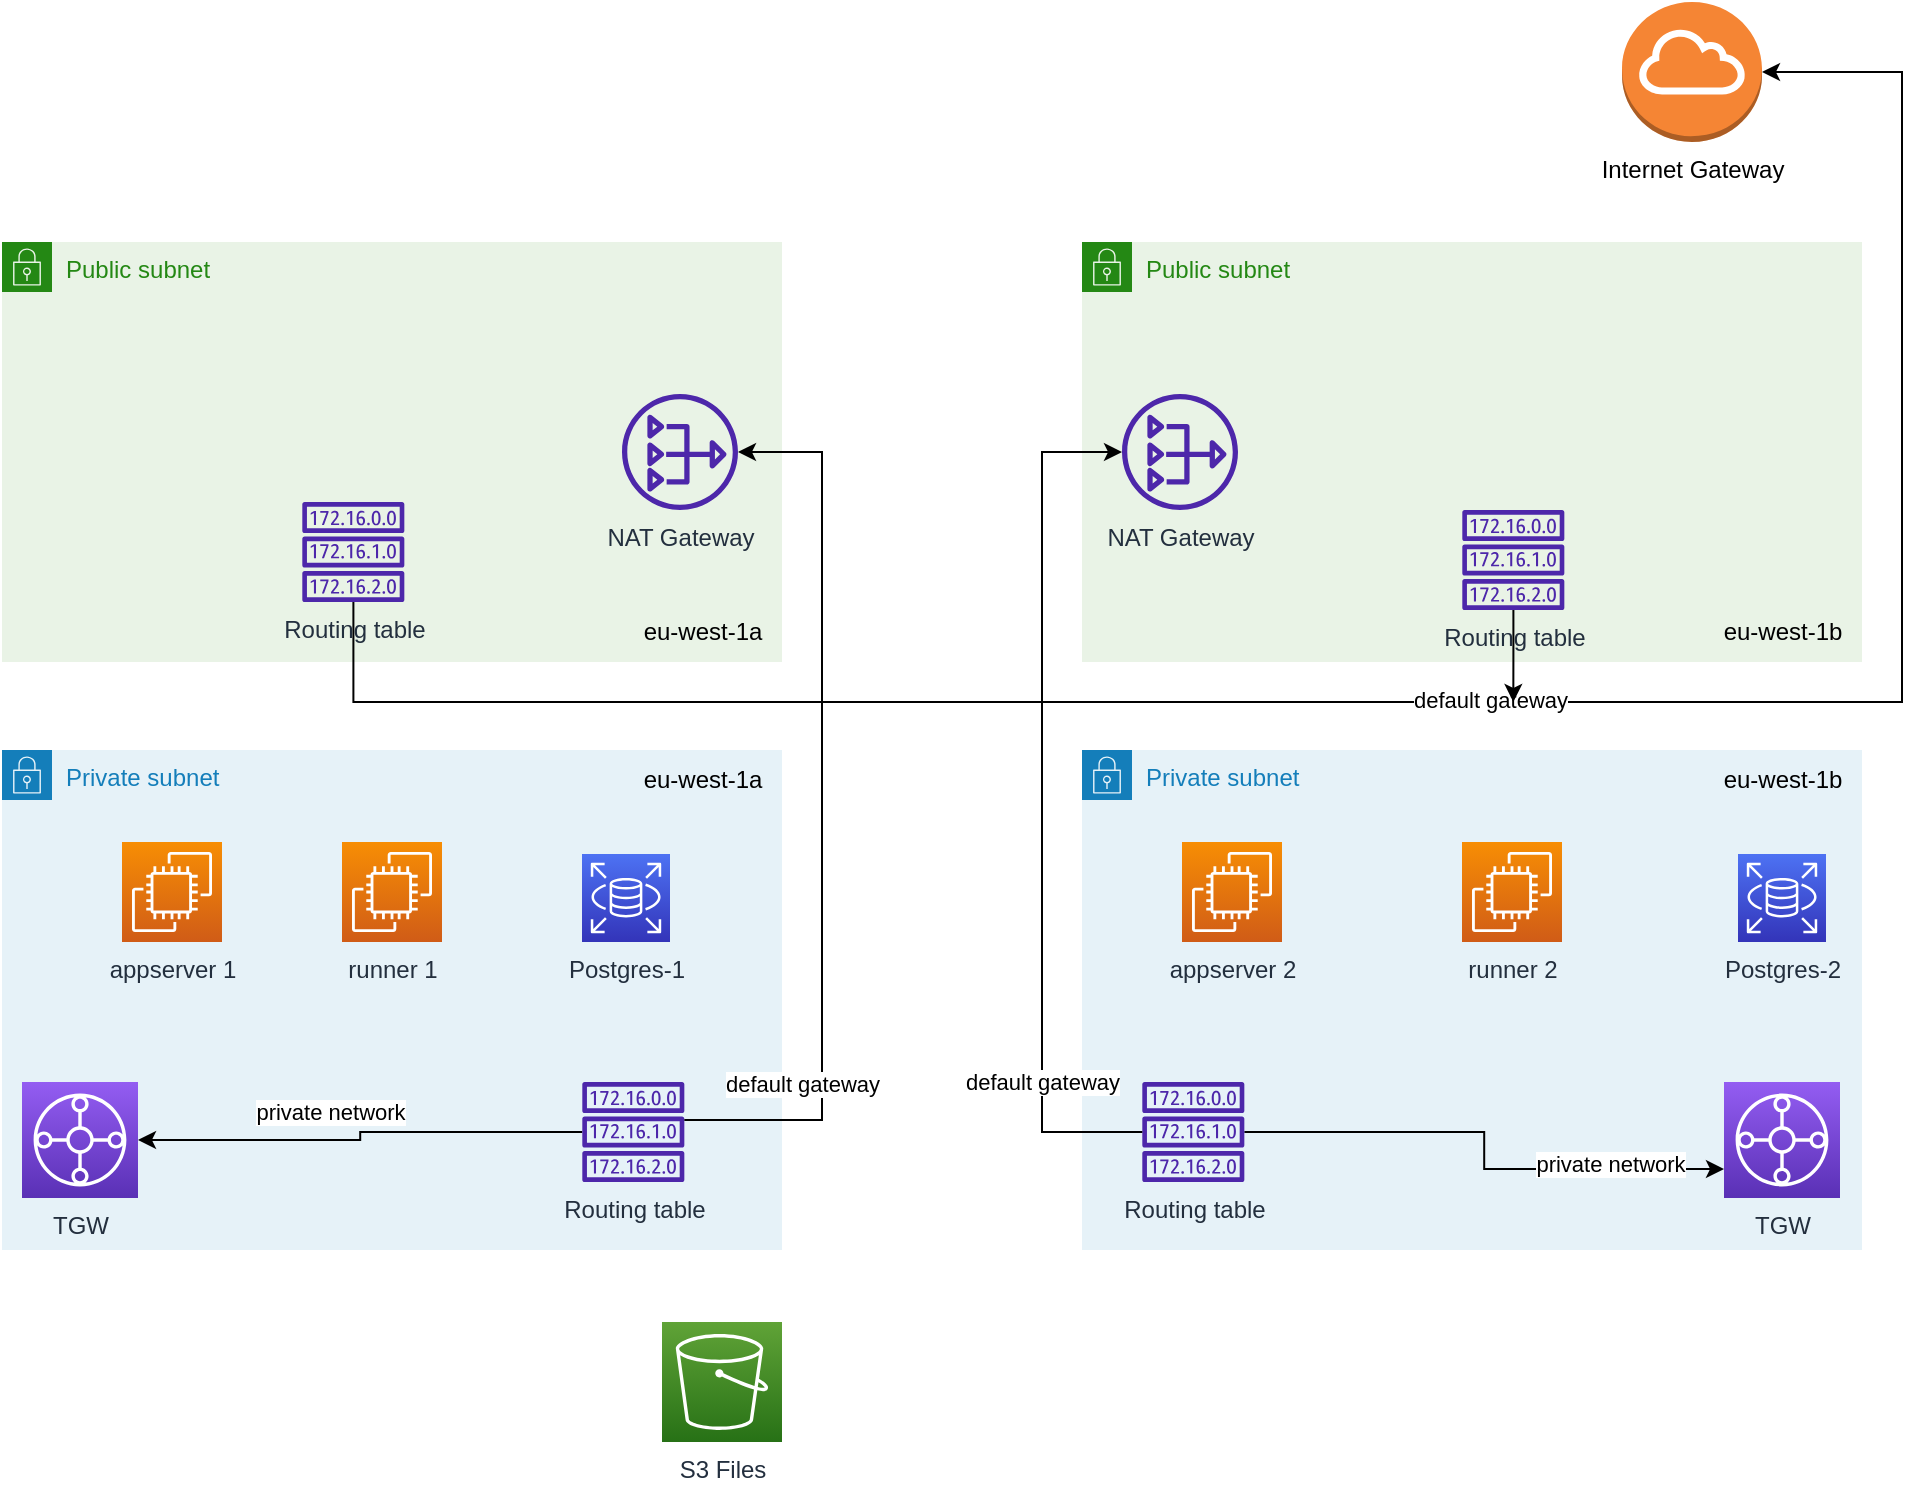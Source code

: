 <mxfile version="20.7.4" type="device"><diagram id="ghWnUvlWU0arlqfrSIHi" name="Page-1"><mxGraphModel dx="1482" dy="794" grid="1" gridSize="10" guides="1" tooltips="1" connect="1" arrows="1" fold="1" page="1" pageScale="1" pageWidth="1169" pageHeight="827" math="0" shadow="0"><root><mxCell id="0"/><mxCell id="1" parent="0"/><mxCell id="NrUv7lXtAKgj76SITVcw-3" value="Public subnet" style="points=[[0,0],[0.25,0],[0.5,0],[0.75,0],[1,0],[1,0.25],[1,0.5],[1,0.75],[1,1],[0.75,1],[0.5,1],[0.25,1],[0,1],[0,0.75],[0,0.5],[0,0.25]];outlineConnect=0;gradientColor=none;html=1;whiteSpace=wrap;fontSize=12;fontStyle=0;container=1;pointerEvents=0;collapsible=0;recursiveResize=0;shape=mxgraph.aws4.group;grIcon=mxgraph.aws4.group_security_group;grStroke=0;strokeColor=#248814;fillColor=#E9F3E6;verticalAlign=top;align=left;spacingLeft=30;fontColor=#248814;dashed=0;" parent="1" vertex="1"><mxGeometry x="660" y="160" width="390" height="210" as="geometry"/></mxCell><mxCell id="NrUv7lXtAKgj76SITVcw-6" value="eu-west-1b" style="text;html=1;align=center;verticalAlign=middle;resizable=0;points=[];autosize=1;strokeColor=none;fillColor=none;" parent="NrUv7lXtAKgj76SITVcw-3" vertex="1"><mxGeometry x="310" y="180" width="80" height="30" as="geometry"/></mxCell><mxCell id="NrUv7lXtAKgj76SITVcw-12" value="NAT Gateway" style="sketch=0;outlineConnect=0;fontColor=#232F3E;gradientColor=none;fillColor=#4D27AA;strokeColor=none;dashed=0;verticalLabelPosition=bottom;verticalAlign=top;align=center;html=1;fontSize=12;fontStyle=0;aspect=fixed;pointerEvents=1;shape=mxgraph.aws4.nat_gateway;" parent="NrUv7lXtAKgj76SITVcw-3" vertex="1"><mxGeometry x="20" y="76" width="58" height="58" as="geometry"/></mxCell><mxCell id="NrUv7lXtAKgj76SITVcw-22" value="Routing table" style="sketch=0;outlineConnect=0;fontColor=#232F3E;gradientColor=none;fillColor=#4D27AA;strokeColor=none;dashed=0;verticalLabelPosition=bottom;verticalAlign=top;align=center;html=1;fontSize=12;fontStyle=0;aspect=fixed;pointerEvents=1;shape=mxgraph.aws4.route_table;" parent="NrUv7lXtAKgj76SITVcw-3" vertex="1"><mxGeometry x="190" y="134" width="51.32" height="50" as="geometry"/></mxCell><mxCell id="NrUv7lXtAKgj76SITVcw-4" value="Public subnet" style="points=[[0,0],[0.25,0],[0.5,0],[0.75,0],[1,0],[1,0.25],[1,0.5],[1,0.75],[1,1],[0.75,1],[0.5,1],[0.25,1],[0,1],[0,0.75],[0,0.5],[0,0.25]];outlineConnect=0;gradientColor=none;html=1;whiteSpace=wrap;fontSize=12;fontStyle=0;container=1;pointerEvents=0;collapsible=0;recursiveResize=0;shape=mxgraph.aws4.group;grIcon=mxgraph.aws4.group_security_group;grStroke=0;strokeColor=#248814;fillColor=#E9F3E6;verticalAlign=top;align=left;spacingLeft=30;fontColor=#248814;dashed=0;" parent="1" vertex="1"><mxGeometry x="120" y="160" width="390" height="210" as="geometry"/></mxCell><mxCell id="NrUv7lXtAKgj76SITVcw-5" value="eu-west-1a" style="text;html=1;align=center;verticalAlign=middle;resizable=0;points=[];autosize=1;strokeColor=none;fillColor=none;" parent="NrUv7lXtAKgj76SITVcw-4" vertex="1"><mxGeometry x="310" y="180" width="80" height="30" as="geometry"/></mxCell><mxCell id="NrUv7lXtAKgj76SITVcw-11" value="NAT Gateway" style="sketch=0;outlineConnect=0;fontColor=#232F3E;gradientColor=none;fillColor=#4D27AA;strokeColor=none;dashed=0;verticalLabelPosition=bottom;verticalAlign=top;align=center;html=1;fontSize=12;fontStyle=0;aspect=fixed;pointerEvents=1;shape=mxgraph.aws4.nat_gateway;" parent="NrUv7lXtAKgj76SITVcw-4" vertex="1"><mxGeometry x="310" y="76" width="58" height="58" as="geometry"/></mxCell><mxCell id="NrUv7lXtAKgj76SITVcw-21" value="Routing table" style="sketch=0;outlineConnect=0;fontColor=#232F3E;gradientColor=none;fillColor=#4D27AA;strokeColor=none;dashed=0;verticalLabelPosition=bottom;verticalAlign=top;align=center;html=1;fontSize=12;fontStyle=0;aspect=fixed;pointerEvents=1;shape=mxgraph.aws4.route_table;" parent="NrUv7lXtAKgj76SITVcw-4" vertex="1"><mxGeometry x="150" y="130" width="51.32" height="50" as="geometry"/></mxCell><mxCell id="NrUv7lXtAKgj76SITVcw-7" value="Private subnet" style="points=[[0,0],[0.25,0],[0.5,0],[0.75,0],[1,0],[1,0.25],[1,0.5],[1,0.75],[1,1],[0.75,1],[0.5,1],[0.25,1],[0,1],[0,0.75],[0,0.5],[0,0.25]];outlineConnect=0;gradientColor=none;html=1;whiteSpace=wrap;fontSize=12;fontStyle=0;container=1;pointerEvents=0;collapsible=0;recursiveResize=0;shape=mxgraph.aws4.group;grIcon=mxgraph.aws4.group_security_group;grStroke=0;strokeColor=#147EBA;fillColor=#E6F2F8;verticalAlign=top;align=left;spacingLeft=30;fontColor=#147EBA;dashed=0;" parent="1" vertex="1"><mxGeometry x="120" y="414" width="390" height="250" as="geometry"/></mxCell><mxCell id="NrUv7lXtAKgj76SITVcw-8" value="eu-west-1a" style="text;html=1;align=center;verticalAlign=middle;resizable=0;points=[];autosize=1;strokeColor=none;fillColor=none;" parent="NrUv7lXtAKgj76SITVcw-7" vertex="1"><mxGeometry x="310" width="80" height="30" as="geometry"/></mxCell><mxCell id="NrUv7lXtAKgj76SITVcw-13" value="TGW" style="sketch=0;points=[[0,0,0],[0.25,0,0],[0.5,0,0],[0.75,0,0],[1,0,0],[0,1,0],[0.25,1,0],[0.5,1,0],[0.75,1,0],[1,1,0],[0,0.25,0],[0,0.5,0],[0,0.75,0],[1,0.25,0],[1,0.5,0],[1,0.75,0]];outlineConnect=0;fontColor=#232F3E;gradientColor=#945DF2;gradientDirection=north;fillColor=#5A30B5;strokeColor=#ffffff;dashed=0;verticalLabelPosition=bottom;verticalAlign=top;align=center;html=1;fontSize=12;fontStyle=0;aspect=fixed;shape=mxgraph.aws4.resourceIcon;resIcon=mxgraph.aws4.transit_gateway;" parent="NrUv7lXtAKgj76SITVcw-7" vertex="1"><mxGeometry x="10" y="166" width="58" height="58" as="geometry"/></mxCell><mxCell id="NrUv7lXtAKgj76SITVcw-34" style="edgeStyle=orthogonalEdgeStyle;rounded=0;orthogonalLoop=1;jettySize=auto;html=1;" parent="NrUv7lXtAKgj76SITVcw-7" source="NrUv7lXtAKgj76SITVcw-19" target="NrUv7lXtAKgj76SITVcw-13" edge="1"><mxGeometry relative="1" as="geometry"/></mxCell><mxCell id="NrUv7lXtAKgj76SITVcw-35" value="private network" style="edgeLabel;html=1;align=center;verticalAlign=middle;resizable=0;points=[];" parent="NrUv7lXtAKgj76SITVcw-34" vertex="1" connectable="0"><mxGeometry x="0.318" y="-1" relative="1" as="geometry"><mxPoint x="19" y="-13" as="offset"/></mxGeometry></mxCell><mxCell id="NrUv7lXtAKgj76SITVcw-19" value="Routing table" style="sketch=0;outlineConnect=0;fontColor=#232F3E;gradientColor=none;fillColor=#4D27AA;strokeColor=none;dashed=0;verticalLabelPosition=bottom;verticalAlign=top;align=center;html=1;fontSize=12;fontStyle=0;aspect=fixed;pointerEvents=1;shape=mxgraph.aws4.route_table;" parent="NrUv7lXtAKgj76SITVcw-7" vertex="1"><mxGeometry x="290" y="166" width="51.32" height="50" as="geometry"/></mxCell><mxCell id="sYDybeP76SaTH93qECxK-1" value="Postgres-1" style="sketch=0;points=[[0,0,0],[0.25,0,0],[0.5,0,0],[0.75,0,0],[1,0,0],[0,1,0],[0.25,1,0],[0.5,1,0],[0.75,1,0],[1,1,0],[0,0.25,0],[0,0.5,0],[0,0.75,0],[1,0.25,0],[1,0.5,0],[1,0.75,0]];outlineConnect=0;fontColor=#232F3E;gradientColor=#4D72F3;gradientDirection=north;fillColor=#3334B9;strokeColor=#ffffff;dashed=0;verticalLabelPosition=bottom;verticalAlign=top;align=center;html=1;fontSize=12;fontStyle=0;aspect=fixed;shape=mxgraph.aws4.resourceIcon;resIcon=mxgraph.aws4.rds;" parent="NrUv7lXtAKgj76SITVcw-7" vertex="1"><mxGeometry x="290" y="52" width="44" height="44" as="geometry"/></mxCell><mxCell id="D5OkNVy11XL2HpN9e6aN-1" value="appserver 1" style="sketch=0;points=[[0,0,0],[0.25,0,0],[0.5,0,0],[0.75,0,0],[1,0,0],[0,1,0],[0.25,1,0],[0.5,1,0],[0.75,1,0],[1,1,0],[0,0.25,0],[0,0.5,0],[0,0.75,0],[1,0.25,0],[1,0.5,0],[1,0.75,0]];outlineConnect=0;fontColor=#232F3E;gradientColor=#F78E04;gradientDirection=north;fillColor=#D05C17;strokeColor=#ffffff;dashed=0;verticalLabelPosition=bottom;verticalAlign=top;align=center;html=1;fontSize=12;fontStyle=0;aspect=fixed;shape=mxgraph.aws4.resourceIcon;resIcon=mxgraph.aws4.ec2;" vertex="1" parent="NrUv7lXtAKgj76SITVcw-7"><mxGeometry x="60" y="46" width="50" height="50" as="geometry"/></mxCell><mxCell id="D5OkNVy11XL2HpN9e6aN-2" value="runner 1" style="sketch=0;points=[[0,0,0],[0.25,0,0],[0.5,0,0],[0.75,0,0],[1,0,0],[0,1,0],[0.25,1,0],[0.5,1,0],[0.75,1,0],[1,1,0],[0,0.25,0],[0,0.5,0],[0,0.75,0],[1,0.25,0],[1,0.5,0],[1,0.75,0]];outlineConnect=0;fontColor=#232F3E;gradientColor=#F78E04;gradientDirection=north;fillColor=#D05C17;strokeColor=#ffffff;dashed=0;verticalLabelPosition=bottom;verticalAlign=top;align=center;html=1;fontSize=12;fontStyle=0;aspect=fixed;shape=mxgraph.aws4.resourceIcon;resIcon=mxgraph.aws4.ec2;" vertex="1" parent="NrUv7lXtAKgj76SITVcw-7"><mxGeometry x="170" y="46" width="50" height="50" as="geometry"/></mxCell><mxCell id="NrUv7lXtAKgj76SITVcw-9" value="Private subnet" style="points=[[0,0],[0.25,0],[0.5,0],[0.75,0],[1,0],[1,0.25],[1,0.5],[1,0.75],[1,1],[0.75,1],[0.5,1],[0.25,1],[0,1],[0,0.75],[0,0.5],[0,0.25]];outlineConnect=0;gradientColor=none;html=1;whiteSpace=wrap;fontSize=12;fontStyle=0;container=1;pointerEvents=0;collapsible=0;recursiveResize=0;shape=mxgraph.aws4.group;grIcon=mxgraph.aws4.group_security_group;grStroke=0;strokeColor=#147EBA;fillColor=#E6F2F8;verticalAlign=top;align=left;spacingLeft=30;fontColor=#147EBA;dashed=0;" parent="1" vertex="1"><mxGeometry x="660" y="414" width="390" height="250" as="geometry"/></mxCell><mxCell id="NrUv7lXtAKgj76SITVcw-10" value="eu-west-1b" style="text;html=1;align=center;verticalAlign=middle;resizable=0;points=[];autosize=1;strokeColor=none;fillColor=none;" parent="NrUv7lXtAKgj76SITVcw-9" vertex="1"><mxGeometry x="310" width="80" height="30" as="geometry"/></mxCell><mxCell id="NrUv7lXtAKgj76SITVcw-14" value="TGW" style="sketch=0;points=[[0,0,0],[0.25,0,0],[0.5,0,0],[0.75,0,0],[1,0,0],[0,1,0],[0.25,1,0],[0.5,1,0],[0.75,1,0],[1,1,0],[0,0.25,0],[0,0.5,0],[0,0.75,0],[1,0.25,0],[1,0.5,0],[1,0.75,0]];outlineConnect=0;fontColor=#232F3E;gradientColor=#945DF2;gradientDirection=north;fillColor=#5A30B5;strokeColor=#ffffff;dashed=0;verticalLabelPosition=bottom;verticalAlign=top;align=center;html=1;fontSize=12;fontStyle=0;aspect=fixed;shape=mxgraph.aws4.resourceIcon;resIcon=mxgraph.aws4.transit_gateway;" parent="NrUv7lXtAKgj76SITVcw-9" vertex="1"><mxGeometry x="321" y="166" width="58" height="58" as="geometry"/></mxCell><mxCell id="NrUv7lXtAKgj76SITVcw-30" style="edgeStyle=orthogonalEdgeStyle;rounded=0;orthogonalLoop=1;jettySize=auto;html=1;entryX=0;entryY=0.75;entryDx=0;entryDy=0;entryPerimeter=0;" parent="NrUv7lXtAKgj76SITVcw-9" source="NrUv7lXtAKgj76SITVcw-20" target="NrUv7lXtAKgj76SITVcw-14" edge="1"><mxGeometry relative="1" as="geometry"/></mxCell><mxCell id="NrUv7lXtAKgj76SITVcw-31" value="private network" style="edgeLabel;html=1;align=center;verticalAlign=middle;resizable=0;points=[];" parent="NrUv7lXtAKgj76SITVcw-30" vertex="1" connectable="0"><mxGeometry x="0.409" relative="1" as="geometry"><mxPoint x="19" y="-3" as="offset"/></mxGeometry></mxCell><mxCell id="NrUv7lXtAKgj76SITVcw-20" value="Routing table" style="sketch=0;outlineConnect=0;fontColor=#232F3E;gradientColor=none;fillColor=#4D27AA;strokeColor=none;dashed=0;verticalLabelPosition=bottom;verticalAlign=top;align=center;html=1;fontSize=12;fontStyle=0;aspect=fixed;pointerEvents=1;shape=mxgraph.aws4.route_table;" parent="NrUv7lXtAKgj76SITVcw-9" vertex="1"><mxGeometry x="30" y="166" width="51.32" height="50" as="geometry"/></mxCell><mxCell id="sYDybeP76SaTH93qECxK-2" value="Postgres-2" style="sketch=0;points=[[0,0,0],[0.25,0,0],[0.5,0,0],[0.75,0,0],[1,0,0],[0,1,0],[0.25,1,0],[0.5,1,0],[0.75,1,0],[1,1,0],[0,0.25,0],[0,0.5,0],[0,0.75,0],[1,0.25,0],[1,0.5,0],[1,0.75,0]];outlineConnect=0;fontColor=#232F3E;gradientColor=#4D72F3;gradientDirection=north;fillColor=#3334B9;strokeColor=#ffffff;dashed=0;verticalLabelPosition=bottom;verticalAlign=top;align=center;html=1;fontSize=12;fontStyle=0;aspect=fixed;shape=mxgraph.aws4.resourceIcon;resIcon=mxgraph.aws4.rds;" parent="NrUv7lXtAKgj76SITVcw-9" vertex="1"><mxGeometry x="328" y="52" width="44" height="44" as="geometry"/></mxCell><mxCell id="D5OkNVy11XL2HpN9e6aN-3" value="appserver 2" style="sketch=0;points=[[0,0,0],[0.25,0,0],[0.5,0,0],[0.75,0,0],[1,0,0],[0,1,0],[0.25,1,0],[0.5,1,0],[0.75,1,0],[1,1,0],[0,0.25,0],[0,0.5,0],[0,0.75,0],[1,0.25,0],[1,0.5,0],[1,0.75,0]];outlineConnect=0;fontColor=#232F3E;gradientColor=#F78E04;gradientDirection=north;fillColor=#D05C17;strokeColor=#ffffff;dashed=0;verticalLabelPosition=bottom;verticalAlign=top;align=center;html=1;fontSize=12;fontStyle=0;aspect=fixed;shape=mxgraph.aws4.resourceIcon;resIcon=mxgraph.aws4.ec2;" vertex="1" parent="NrUv7lXtAKgj76SITVcw-9"><mxGeometry x="50" y="46" width="50" height="50" as="geometry"/></mxCell><mxCell id="D5OkNVy11XL2HpN9e6aN-4" value="runner 2" style="sketch=0;points=[[0,0,0],[0.25,0,0],[0.5,0,0],[0.75,0,0],[1,0,0],[0,1,0],[0.25,1,0],[0.5,1,0],[0.75,1,0],[1,1,0],[0,0.25,0],[0,0.5,0],[0,0.75,0],[1,0.25,0],[1,0.5,0],[1,0.75,0]];outlineConnect=0;fontColor=#232F3E;gradientColor=#F78E04;gradientDirection=north;fillColor=#D05C17;strokeColor=#ffffff;dashed=0;verticalLabelPosition=bottom;verticalAlign=top;align=center;html=1;fontSize=12;fontStyle=0;aspect=fixed;shape=mxgraph.aws4.resourceIcon;resIcon=mxgraph.aws4.ec2;" vertex="1" parent="NrUv7lXtAKgj76SITVcw-9"><mxGeometry x="190" y="46" width="50" height="50" as="geometry"/></mxCell><mxCell id="NrUv7lXtAKgj76SITVcw-15" value="Internet Gateway" style="outlineConnect=0;dashed=0;verticalLabelPosition=bottom;verticalAlign=top;align=center;html=1;shape=mxgraph.aws3.internet_gateway;fillColor=#F58534;gradientColor=none;" parent="1" vertex="1"><mxGeometry x="930" y="40" width="70" height="70" as="geometry"/></mxCell><mxCell id="NrUv7lXtAKgj76SITVcw-23" style="edgeStyle=orthogonalEdgeStyle;rounded=0;orthogonalLoop=1;jettySize=auto;html=1;entryX=1;entryY=0.5;entryDx=0;entryDy=0;entryPerimeter=0;" parent="1" source="NrUv7lXtAKgj76SITVcw-21" target="NrUv7lXtAKgj76SITVcw-15" edge="1"><mxGeometry relative="1" as="geometry"><Array as="points"><mxPoint x="296" y="390"/><mxPoint x="1070" y="390"/><mxPoint x="1070" y="75"/></Array></mxGeometry></mxCell><mxCell id="NrUv7lXtAKgj76SITVcw-24" value="default gateway" style="edgeLabel;html=1;align=center;verticalAlign=middle;resizable=0;points=[];" parent="NrUv7lXtAKgj76SITVcw-23" vertex="1" connectable="0"><mxGeometry x="-0.401" y="1" relative="1" as="geometry"><mxPoint x="256" as="offset"/></mxGeometry></mxCell><mxCell id="NrUv7lXtAKgj76SITVcw-25" style="edgeStyle=orthogonalEdgeStyle;rounded=0;orthogonalLoop=1;jettySize=auto;html=1;" parent="1" source="NrUv7lXtAKgj76SITVcw-22" edge="1"><mxGeometry relative="1" as="geometry"><mxPoint x="875.66" y="390" as="targetPoint"/></mxGeometry></mxCell><mxCell id="NrUv7lXtAKgj76SITVcw-26" style="edgeStyle=orthogonalEdgeStyle;rounded=0;orthogonalLoop=1;jettySize=auto;html=1;" parent="1" source="NrUv7lXtAKgj76SITVcw-19" target="NrUv7lXtAKgj76SITVcw-11" edge="1"><mxGeometry relative="1" as="geometry"><Array as="points"><mxPoint x="530" y="599"/><mxPoint x="530" y="265"/></Array></mxGeometry></mxCell><mxCell id="NrUv7lXtAKgj76SITVcw-29" value="default gateway" style="edgeLabel;html=1;align=center;verticalAlign=middle;resizable=0;points=[];" parent="NrUv7lXtAKgj76SITVcw-26" vertex="1" connectable="0"><mxGeometry x="-0.202" y="-2" relative="1" as="geometry"><mxPoint x="-12" y="90" as="offset"/></mxGeometry></mxCell><mxCell id="NrUv7lXtAKgj76SITVcw-27" style="edgeStyle=orthogonalEdgeStyle;rounded=0;orthogonalLoop=1;jettySize=auto;html=1;" parent="1" source="NrUv7lXtAKgj76SITVcw-20" target="NrUv7lXtAKgj76SITVcw-12" edge="1"><mxGeometry relative="1" as="geometry"><Array as="points"><mxPoint x="640" y="605"/><mxPoint x="640" y="265"/></Array></mxGeometry></mxCell><mxCell id="NrUv7lXtAKgj76SITVcw-28" value="default gateway" style="edgeLabel;html=1;align=center;verticalAlign=middle;resizable=0;points=[];" parent="NrUv7lXtAKgj76SITVcw-27" vertex="1" connectable="0"><mxGeometry x="-0.288" y="-2" relative="1" as="geometry"><mxPoint x="-2" y="78" as="offset"/></mxGeometry></mxCell><mxCell id="sYDybeP76SaTH93qECxK-3" value="S3 Files" style="sketch=0;points=[[0,0,0],[0.25,0,0],[0.5,0,0],[0.75,0,0],[1,0,0],[0,1,0],[0.25,1,0],[0.5,1,0],[0.75,1,0],[1,1,0],[0,0.25,0],[0,0.5,0],[0,0.75,0],[1,0.25,0],[1,0.5,0],[1,0.75,0]];outlineConnect=0;fontColor=#232F3E;gradientColor=#60A337;gradientDirection=north;fillColor=#277116;strokeColor=#ffffff;dashed=0;verticalLabelPosition=bottom;verticalAlign=top;align=center;html=1;fontSize=12;fontStyle=0;aspect=fixed;shape=mxgraph.aws4.resourceIcon;resIcon=mxgraph.aws4.s3;" parent="1" vertex="1"><mxGeometry x="450" y="700" width="60" height="60" as="geometry"/></mxCell></root></mxGraphModel></diagram></mxfile>